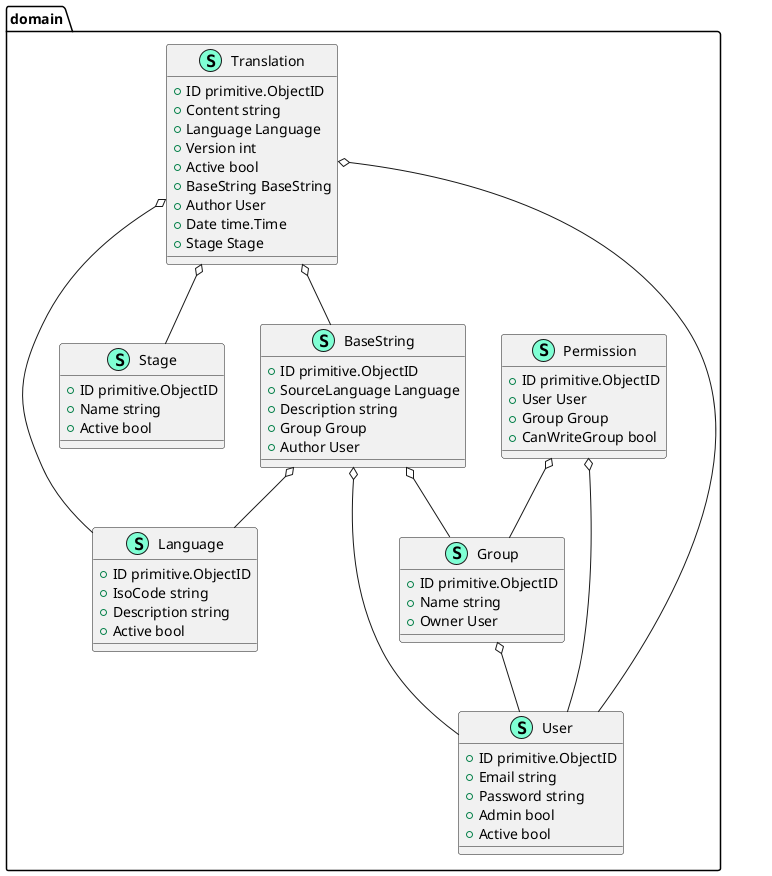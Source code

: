 @startuml
namespace domain {
    class BaseString << (S,Aquamarine) >> {
        + ID primitive.ObjectID
        + SourceLanguage Language
        + Description string
        + Group Group
        + Author User

    }
    class Group << (S,Aquamarine) >> {
        + ID primitive.ObjectID
        + Name string
        + Owner User

    }
    class Language << (S,Aquamarine) >> {
        + ID primitive.ObjectID
        + IsoCode string
        + Description string
        + Active bool

    }
    class Permission << (S,Aquamarine) >> {
        + ID primitive.ObjectID
        + User User
        + Group Group
        + CanWriteGroup bool

    }
    class Stage << (S,Aquamarine) >> {
        + ID primitive.ObjectID
        + Name string
        + Active bool

    }
    class Translation << (S,Aquamarine) >> {
        + ID primitive.ObjectID
        + Content string
        + Language Language
        + Version int
        + Active bool
        + BaseString BaseString
        + Author User
        + Date time.Time
        + Stage Stage

    }
    class User << (S,Aquamarine) >> {
        + ID primitive.ObjectID
        + Email string
        + Password string
        + Admin bool
        + Active bool

    }
}


"domain.BaseString" o-- "domain.Group"
"domain.BaseString" o-- "domain.Language"
"domain.BaseString" o-- "domain.User"
"domain.Group" o-- "domain.User"
"domain.Permission" o-- "domain.Group"
"domain.Permission" o-- "domain.User"
"domain.Translation" o-- "domain.BaseString"
"domain.Translation" o-- "domain.Language"
"domain.Translation" o-- "domain.Stage"
"domain.Translation" o-- "domain.User"

@enduml
